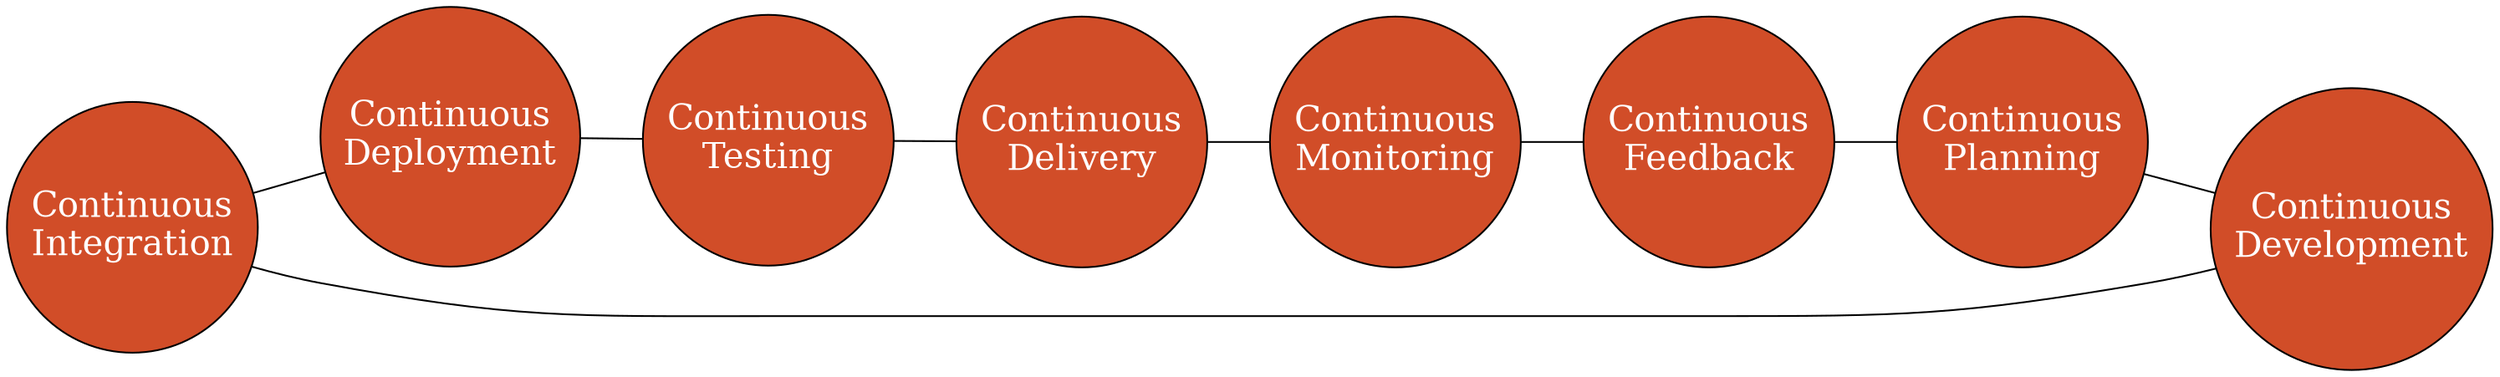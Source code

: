 graph architecture {
rankdir = LR
node[shape = circle,  width=2, style=filled,fillcolor="#D14D28", fontcolor=white]
//shape = record
//edge [dir=forward]

Node3 -- Node4
Node4 -- Node5
Node5 -- Node6
Node6 -- Node7
Node7 -- Node8
Node8 -- Node1
Node1 -- Node2
Node2 -- Node3

Node1[label=<<FONT POINT-SIZE="20">Continuous<br/>Planning</FONT>>]
Node2[label=<<FONT POINT-SIZE="20">Continuous<br/>Development</FONT>>]
Node3[label=<<FONT POINT-SIZE="20">Continuous<br/>Integration</FONT>>]
Node4[label=<<FONT POINT-SIZE="20">Continuous<br/>Deployment</FONT>>]
Node5[label=<<FONT POINT-SIZE="20">Continuous<br/>Testing</FONT>>]
Node6[label=<<FONT POINT-SIZE="20">Continuous<br/>Delivery</FONT>>]
Node7[label=<<FONT POINT-SIZE="20">Continuous<br/>Monitoring</FONT>>]
Node8[label=<<FONT POINT-SIZE="20">Continuous<br/>Feedback</FONT>>]

}